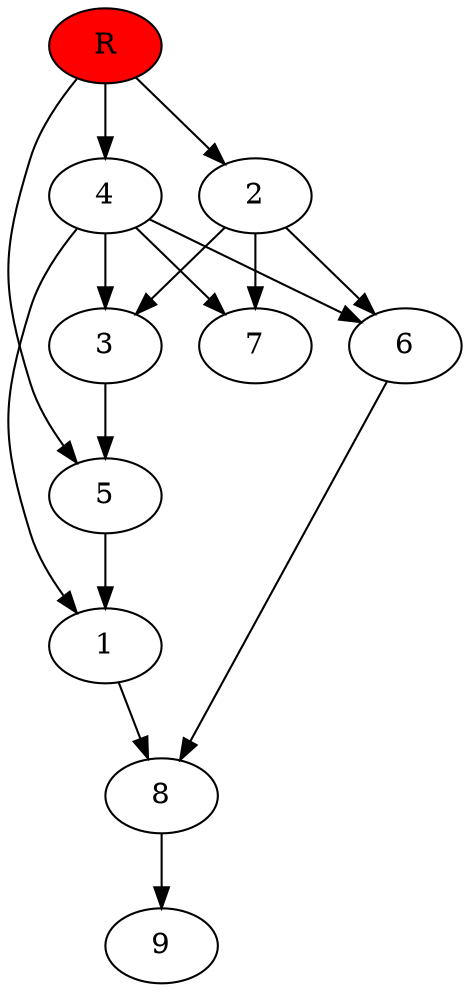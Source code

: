 digraph prb1439 {
	1
	2
	3
	4
	5
	6
	7
	8
	R [fillcolor="#ff0000" style=filled]
	1 -> 8
	2 -> 3
	2 -> 6
	2 -> 7
	3 -> 5
	4 -> 1
	4 -> 3
	4 -> 6
	4 -> 7
	5 -> 1
	6 -> 8
	8 -> 9
	R -> 2
	R -> 4
	R -> 5
}
